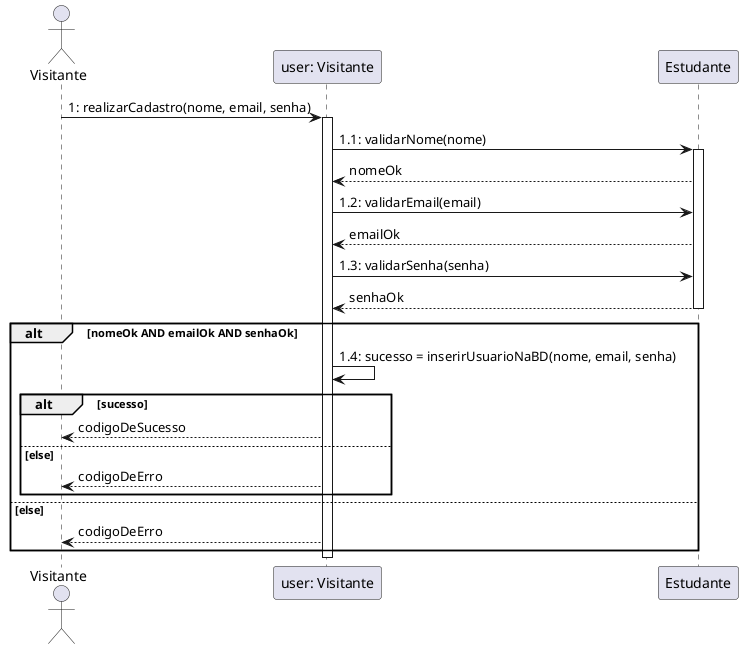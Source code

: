 @startuml realizar_cadastro
actor Visitante

Visitante->"user: Visitante": 1: realizarCadastro(nome, email, senha)
Activate "user: Visitante"
"user: Visitante"->"Estudante": 1.1: validarNome(nome)
Activate "Estudante"
"Estudante"-->"user: Visitante": nomeOk

"user: Visitante"->"Estudante": 1.2: validarEmail(email)
"Estudante"-->"user: Visitante": emailOk

"user: Visitante"->"Estudante": 1.3: validarSenha(senha)
"Estudante"-->"user: Visitante": senhaOk
Deactivate "Estudante"
alt nomeOk AND emailOk AND senhaOk
"user: Visitante"->"user: Visitante": 1.4: sucesso = inserirUsuarioNaBD(nome, email, senha)
alt sucesso
"user: Visitante"-->Visitante: codigoDeSucesso
else else
"user: Visitante"-->Visitante: codigoDeErro
end
else else
"user: Visitante"-->Visitante: codigoDeErro
end
deactivate "user: Visitante"

@enduml